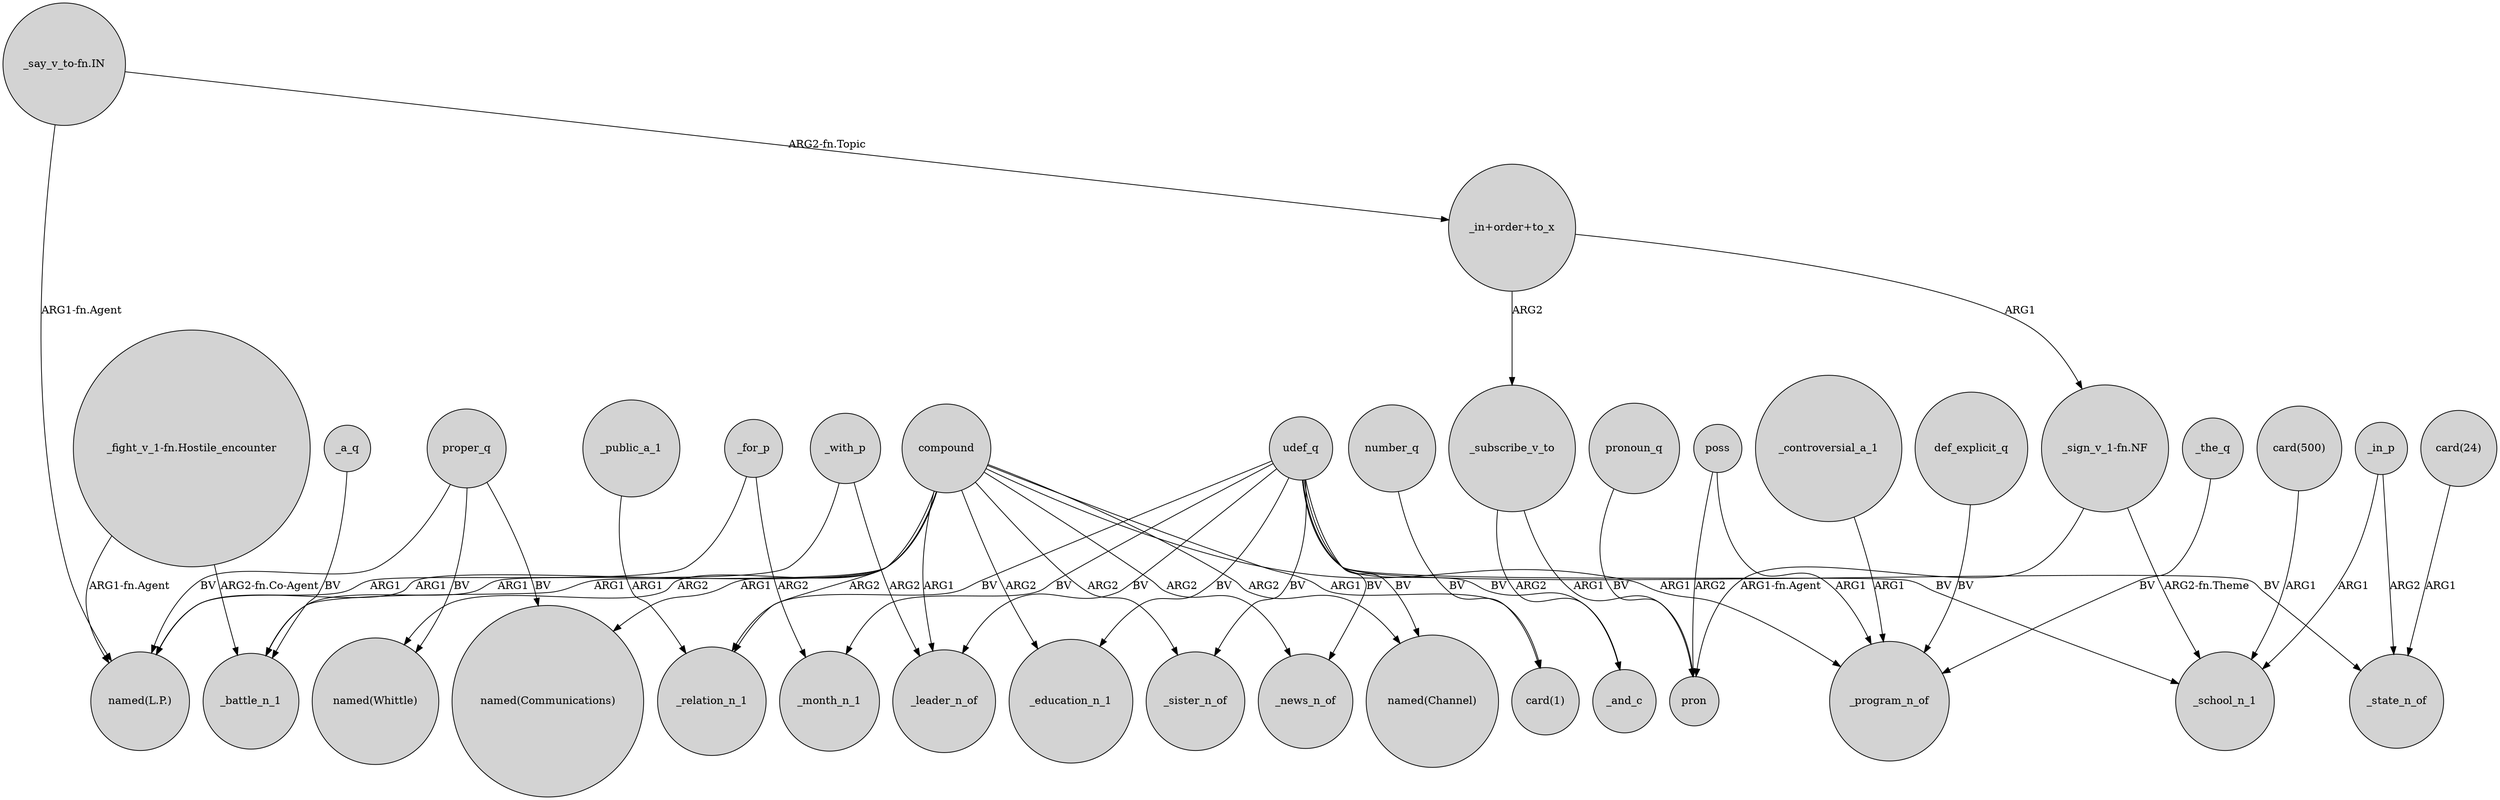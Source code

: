 digraph {
	node [shape=circle style=filled]
	_for_p -> _month_n_1 [label=ARG2]
	poss -> pron [label=ARG2]
	_for_p -> "named(L.P.)" [label=ARG1]
	_public_a_1 -> _relation_n_1 [label=ARG1]
	compound -> "named(L.P.)" [label=ARG1]
	udef_q -> _state_n_of [label=BV]
	"_in+order+to_x" -> _subscribe_v_to [label=ARG2]
	udef_q -> "named(Channel)" [label=BV]
	proper_q -> "named(Communications)" [label=BV]
	compound -> _battle_n_1 [label=ARG1]
	"_fight_v_1-fn.Hostile_encounter" -> _battle_n_1 [label="ARG2-fn.Co-Agent"]
	_with_p -> _leader_n_of [label=ARG2]
	compound -> _leader_n_of [label=ARG1]
	compound -> _education_n_1 [label=ARG2]
	udef_q -> _education_n_1 [label=BV]
	_in_p -> _state_n_of [label=ARG2]
	udef_q -> _month_n_1 [label=BV]
	"_say_v_to-fn.IN" -> "named(L.P.)" [label="ARG1-fn.Agent"]
	"_say_v_to-fn.IN" -> "_in+order+to_x" [label="ARG2-fn.Topic"]
	compound -> "named(Communications)" [label=ARG1]
	_in_p -> _school_n_1 [label=ARG1]
	_controversial_a_1 -> _program_n_of [label=ARG1]
	poss -> _program_n_of [label=ARG1]
	pronoun_q -> pron [label=BV]
	compound -> _sister_n_of [label=ARG2]
	"_sign_v_1-fn.NF" -> pron [label="ARG1-fn.Agent"]
	def_explicit_q -> _program_n_of [label=BV]
	_a_q -> _battle_n_1 [label=BV]
	"_in+order+to_x" -> "_sign_v_1-fn.NF" [label=ARG1]
	_with_p -> _battle_n_1 [label=ARG1]
	compound -> _relation_n_1 [label=ARG2]
	_subscribe_v_to -> pron [label=ARG1]
	_the_q -> _program_n_of [label=BV]
	compound -> _news_n_of [label=ARG2]
	udef_q -> _sister_n_of [label=BV]
	"card(24)" -> _state_n_of [label=ARG1]
	number_q -> "card(1)" [label=BV]
	compound -> "named(Whittle)" [label=ARG2]
	_subscribe_v_to -> _and_c [label=ARG2]
	compound -> "card(1)" [label=ARG1]
	udef_q -> _relation_n_1 [label=BV]
	"card(500)" -> _school_n_1 [label=ARG1]
	"_sign_v_1-fn.NF" -> _school_n_1 [label="ARG2-fn.Theme"]
	compound -> _program_n_of [label=ARG1]
	udef_q -> _news_n_of [label=BV]
	"_fight_v_1-fn.Hostile_encounter" -> "named(L.P.)" [label="ARG1-fn.Agent"]
	udef_q -> _school_n_1 [label=BV]
	udef_q -> _and_c [label=BV]
	proper_q -> "named(L.P.)" [label=BV]
	udef_q -> _leader_n_of [label=BV]
	compound -> "named(Channel)" [label=ARG2]
	proper_q -> "named(Whittle)" [label=BV]
}
